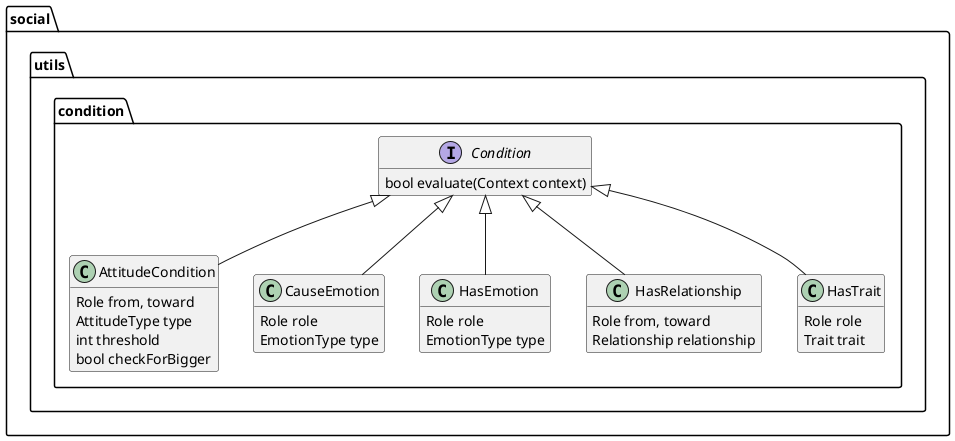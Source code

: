 @startuml

hide empty members

package social.utils.condition {

interface Condition {
  bool evaluate(Context context)
}

class AttitudeCondition {
  Role from, toward
  AttitudeType type
  int threshold
  bool checkForBigger
}

class CauseEmotion {
  Role role
  EmotionType type
}

class HasEmotion {
  Role role
  EmotionType type
}

class HasRelationship {
  Role from, toward
  Relationship relationship
}

class HasTrait {
  Role role
  Trait trait
}

}

Condition <|-- AttitudeCondition
Condition <|-- CauseEmotion
Condition <|-- HasEmotion
Condition <|-- HasRelationship
Condition <|-- HasTrait


@enduml